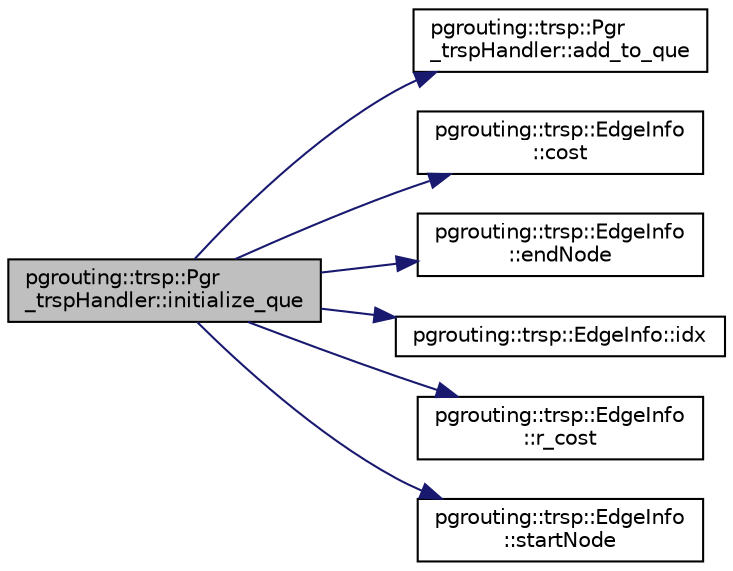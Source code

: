 digraph "pgrouting::trsp::Pgr_trspHandler::initialize_que"
{
  edge [fontname="Helvetica",fontsize="10",labelfontname="Helvetica",labelfontsize="10"];
  node [fontname="Helvetica",fontsize="10",shape=record];
  rankdir="LR";
  Node152 [label="pgrouting::trsp::Pgr\l_trspHandler::initialize_que",height=0.2,width=0.4,color="black", fillcolor="grey75", style="filled", fontcolor="black"];
  Node152 -> Node153 [color="midnightblue",fontsize="10",style="solid",fontname="Helvetica"];
  Node153 [label="pgrouting::trsp::Pgr\l_trspHandler::add_to_que",height=0.2,width=0.4,color="black", fillcolor="white", style="filled",URL="$classpgrouting_1_1trsp_1_1Pgr__trspHandler.html#a08f8116952de134836abdc50a73e8d58"];
  Node152 -> Node154 [color="midnightblue",fontsize="10",style="solid",fontname="Helvetica"];
  Node154 [label="pgrouting::trsp::EdgeInfo\l::cost",height=0.2,width=0.4,color="black", fillcolor="white", style="filled",URL="$classpgrouting_1_1trsp_1_1EdgeInfo.html#af6ed9c842a0b93075d68592b8b95f8cd"];
  Node152 -> Node155 [color="midnightblue",fontsize="10",style="solid",fontname="Helvetica"];
  Node155 [label="pgrouting::trsp::EdgeInfo\l::endNode",height=0.2,width=0.4,color="black", fillcolor="white", style="filled",URL="$classpgrouting_1_1trsp_1_1EdgeInfo.html#a15862ce110860af066ab71280d168e0f"];
  Node152 -> Node156 [color="midnightblue",fontsize="10",style="solid",fontname="Helvetica"];
  Node156 [label="pgrouting::trsp::EdgeInfo::idx",height=0.2,width=0.4,color="black", fillcolor="white", style="filled",URL="$classpgrouting_1_1trsp_1_1EdgeInfo.html#adec99afe13f3695d327d6be7c67e4faf"];
  Node152 -> Node157 [color="midnightblue",fontsize="10",style="solid",fontname="Helvetica"];
  Node157 [label="pgrouting::trsp::EdgeInfo\l::r_cost",height=0.2,width=0.4,color="black", fillcolor="white", style="filled",URL="$classpgrouting_1_1trsp_1_1EdgeInfo.html#a609ab38adc34b2fa5849a2619b327366"];
  Node152 -> Node158 [color="midnightblue",fontsize="10",style="solid",fontname="Helvetica"];
  Node158 [label="pgrouting::trsp::EdgeInfo\l::startNode",height=0.2,width=0.4,color="black", fillcolor="white", style="filled",URL="$classpgrouting_1_1trsp_1_1EdgeInfo.html#a85be094bf38430760f77bbff308fcc17"];
}
